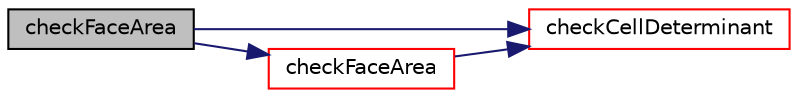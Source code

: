 digraph "checkFaceArea"
{
  bgcolor="transparent";
  edge [fontname="Helvetica",fontsize="10",labelfontname="Helvetica",labelfontsize="10"];
  node [fontname="Helvetica",fontsize="10",shape=record];
  rankdir="LR";
  Node1 [label="checkFaceArea",height=0.2,width=0.4,color="black", fillcolor="grey75", style="filled", fontcolor="black"];
  Node1 -> Node2 [color="midnightblue",fontsize="10",style="solid",fontname="Helvetica"];
  Node2 [label="checkCellDeterminant",height=0.2,width=0.4,color="red",URL="$a01925.html#af0c7e937ce83711247f5519b530eb868",tooltip="Area of internal faces v.s. boundary faces. "];
  Node1 -> Node3 [color="midnightblue",fontsize="10",style="solid",fontname="Helvetica"];
  Node3 [label="checkFaceArea",height=0.2,width=0.4,color="red",URL="$a01925.html#a462b3d04e6ddc005ef107c6e4ed30aeb",tooltip="Small faces. "];
  Node3 -> Node2 [color="midnightblue",fontsize="10",style="solid",fontname="Helvetica"];
}
